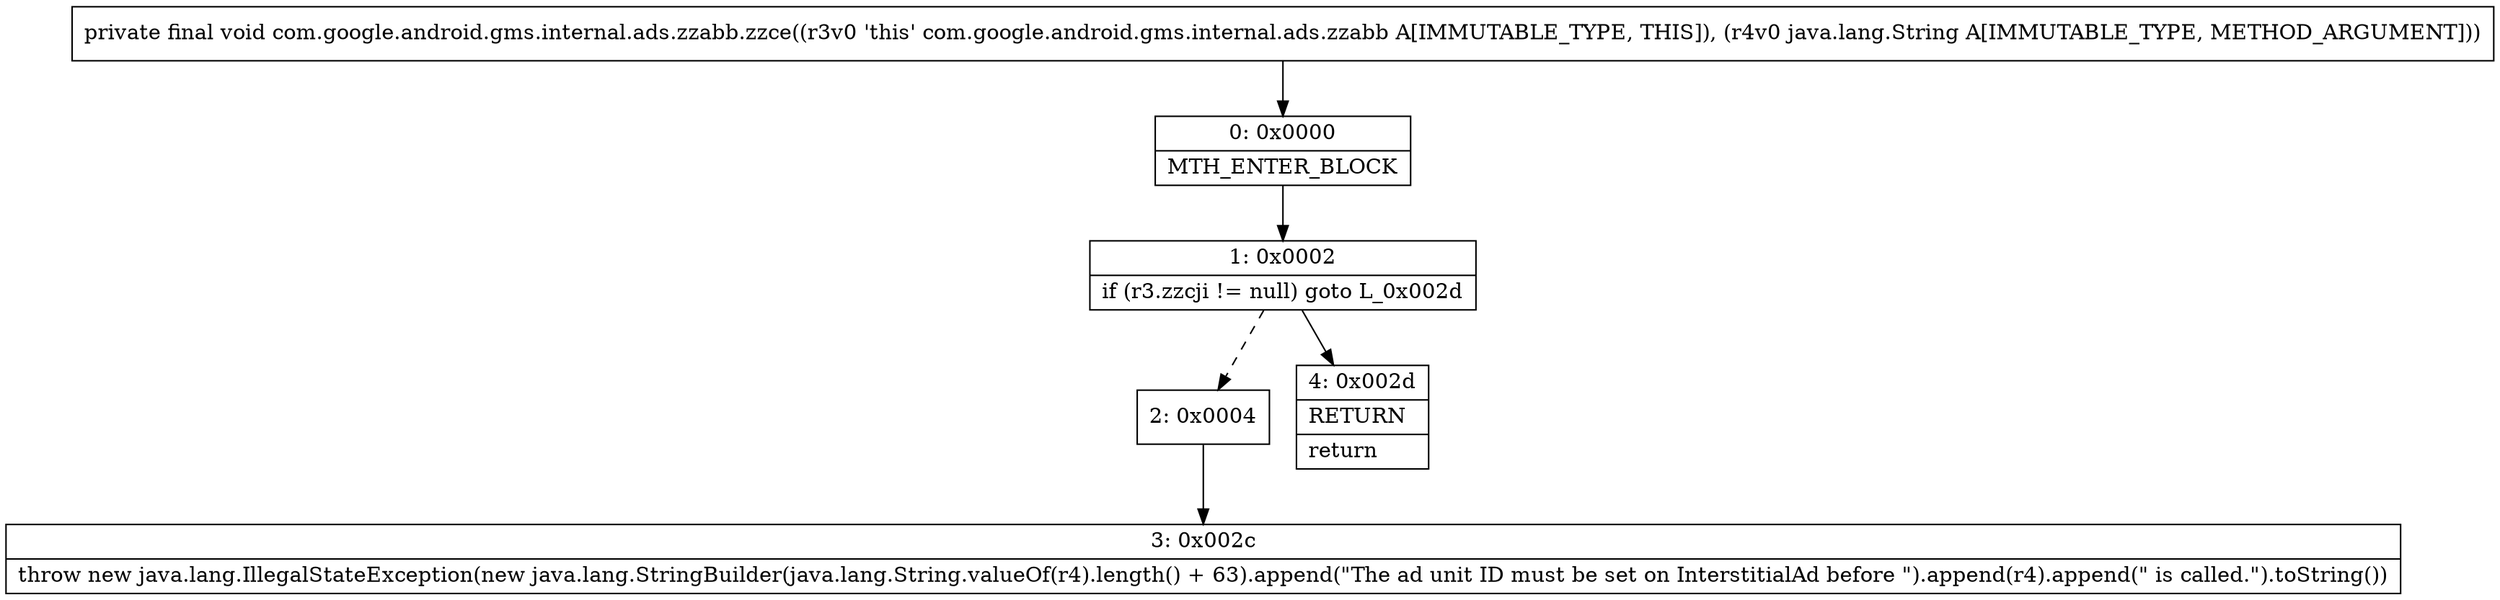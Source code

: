 digraph "CFG forcom.google.android.gms.internal.ads.zzabb.zzce(Ljava\/lang\/String;)V" {
Node_0 [shape=record,label="{0\:\ 0x0000|MTH_ENTER_BLOCK\l}"];
Node_1 [shape=record,label="{1\:\ 0x0002|if (r3.zzcji != null) goto L_0x002d\l}"];
Node_2 [shape=record,label="{2\:\ 0x0004}"];
Node_3 [shape=record,label="{3\:\ 0x002c|throw new java.lang.IllegalStateException(new java.lang.StringBuilder(java.lang.String.valueOf(r4).length() + 63).append(\"The ad unit ID must be set on InterstitialAd before \").append(r4).append(\" is called.\").toString())\l}"];
Node_4 [shape=record,label="{4\:\ 0x002d|RETURN\l|return\l}"];
MethodNode[shape=record,label="{private final void com.google.android.gms.internal.ads.zzabb.zzce((r3v0 'this' com.google.android.gms.internal.ads.zzabb A[IMMUTABLE_TYPE, THIS]), (r4v0 java.lang.String A[IMMUTABLE_TYPE, METHOD_ARGUMENT])) }"];
MethodNode -> Node_0;
Node_0 -> Node_1;
Node_1 -> Node_2[style=dashed];
Node_1 -> Node_4;
Node_2 -> Node_3;
}

